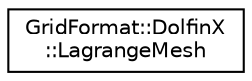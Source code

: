 digraph "Graphical Class Hierarchy"
{
 // LATEX_PDF_SIZE
  edge [fontname="Helvetica",fontsize="10",labelfontname="Helvetica",labelfontsize="10"];
  node [fontname="Helvetica",fontsize="10",shape=record];
  rankdir="LR";
  Node0 [label="GridFormat::DolfinX\l::LagrangeMesh",height=0.2,width=0.4,color="black", fillcolor="white", style="filled",URL="$classGridFormat_1_1DolfinX_1_1LagrangeMesh.html",tooltip="Wrapper around a nodal dolfinx::FunctionSpace, exposing it as a mesh composed of lagrange elements wi..."];
}
